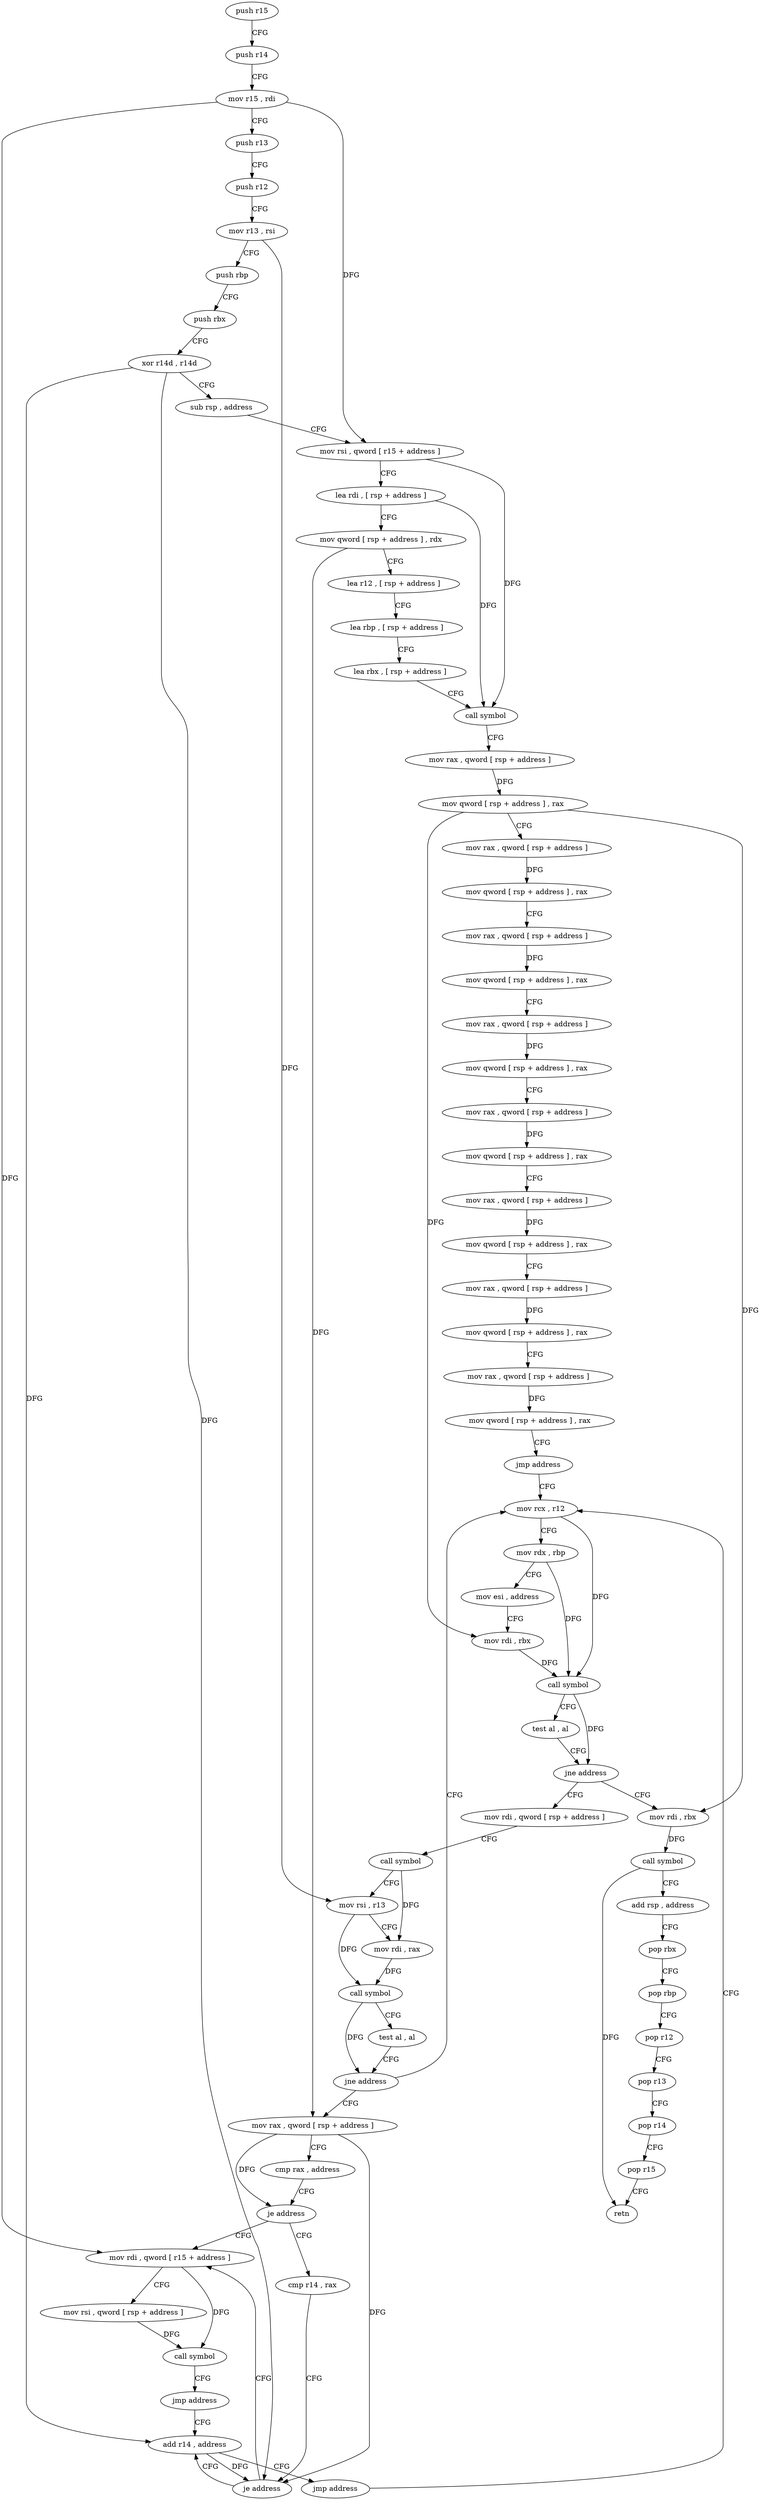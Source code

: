 digraph "func" {
"85920" [label = "push r15" ]
"85922" [label = "push r14" ]
"85924" [label = "mov r15 , rdi" ]
"85927" [label = "push r13" ]
"85929" [label = "push r12" ]
"85931" [label = "mov r13 , rsi" ]
"85934" [label = "push rbp" ]
"85935" [label = "push rbx" ]
"85936" [label = "xor r14d , r14d" ]
"85939" [label = "sub rsp , address" ]
"85946" [label = "mov rsi , qword [ r15 + address ]" ]
"85950" [label = "lea rdi , [ rsp + address ]" ]
"85955" [label = "mov qword [ rsp + address ] , rdx" ]
"85960" [label = "lea r12 , [ rsp + address ]" ]
"85965" [label = "lea rbp , [ rsp + address ]" ]
"85970" [label = "lea rbx , [ rsp + address ]" ]
"85975" [label = "call symbol" ]
"85980" [label = "mov rax , qword [ rsp + address ]" ]
"85985" [label = "mov qword [ rsp + address ] , rax" ]
"85990" [label = "mov rax , qword [ rsp + address ]" ]
"85995" [label = "mov qword [ rsp + address ] , rax" ]
"86000" [label = "mov rax , qword [ rsp + address ]" ]
"86005" [label = "mov qword [ rsp + address ] , rax" ]
"86010" [label = "mov rax , qword [ rsp + address ]" ]
"86015" [label = "mov qword [ rsp + address ] , rax" ]
"86020" [label = "mov rax , qword [ rsp + address ]" ]
"86025" [label = "mov qword [ rsp + address ] , rax" ]
"86033" [label = "mov rax , qword [ rsp + address ]" ]
"86038" [label = "mov qword [ rsp + address ] , rax" ]
"86046" [label = "mov rax , qword [ rsp + address ]" ]
"86051" [label = "mov qword [ rsp + address ] , rax" ]
"86059" [label = "mov rax , qword [ rsp + address ]" ]
"86064" [label = "mov qword [ rsp + address ] , rax" ]
"86072" [label = "jmp address" ]
"86105" [label = "mov rcx , r12" ]
"86108" [label = "mov rdx , rbp" ]
"86111" [label = "mov esi , address" ]
"86116" [label = "mov rdi , rbx" ]
"86119" [label = "call symbol" ]
"86124" [label = "test al , al" ]
"86126" [label = "jne address" ]
"86080" [label = "mov rdi , qword [ rsp + address ]" ]
"86128" [label = "mov rdi , rbx" ]
"86085" [label = "call symbol" ]
"86090" [label = "mov rsi , r13" ]
"86093" [label = "mov rdi , rax" ]
"86096" [label = "call symbol" ]
"86101" [label = "test al , al" ]
"86103" [label = "jne address" ]
"86160" [label = "mov rax , qword [ rsp + address ]" ]
"86131" [label = "call symbol" ]
"86136" [label = "add rsp , address" ]
"86143" [label = "pop rbx" ]
"86144" [label = "pop rbp" ]
"86145" [label = "pop r12" ]
"86147" [label = "pop r13" ]
"86149" [label = "pop r14" ]
"86151" [label = "pop r15" ]
"86153" [label = "retn" ]
"86165" [label = "cmp rax , address" ]
"86169" [label = "je address" ]
"86192" [label = "mov rdi , qword [ r15 + address ]" ]
"86171" [label = "cmp r14 , rax" ]
"86196" [label = "mov rsi , qword [ rsp + address ]" ]
"86201" [label = "call symbol" ]
"86206" [label = "jmp address" ]
"86176" [label = "add r14 , address" ]
"86174" [label = "je address" ]
"86180" [label = "jmp address" ]
"85920" -> "85922" [ label = "CFG" ]
"85922" -> "85924" [ label = "CFG" ]
"85924" -> "85927" [ label = "CFG" ]
"85924" -> "85946" [ label = "DFG" ]
"85924" -> "86192" [ label = "DFG" ]
"85927" -> "85929" [ label = "CFG" ]
"85929" -> "85931" [ label = "CFG" ]
"85931" -> "85934" [ label = "CFG" ]
"85931" -> "86090" [ label = "DFG" ]
"85934" -> "85935" [ label = "CFG" ]
"85935" -> "85936" [ label = "CFG" ]
"85936" -> "85939" [ label = "CFG" ]
"85936" -> "86174" [ label = "DFG" ]
"85936" -> "86176" [ label = "DFG" ]
"85939" -> "85946" [ label = "CFG" ]
"85946" -> "85950" [ label = "CFG" ]
"85946" -> "85975" [ label = "DFG" ]
"85950" -> "85955" [ label = "CFG" ]
"85950" -> "85975" [ label = "DFG" ]
"85955" -> "85960" [ label = "CFG" ]
"85955" -> "86160" [ label = "DFG" ]
"85960" -> "85965" [ label = "CFG" ]
"85965" -> "85970" [ label = "CFG" ]
"85970" -> "85975" [ label = "CFG" ]
"85975" -> "85980" [ label = "CFG" ]
"85980" -> "85985" [ label = "DFG" ]
"85985" -> "85990" [ label = "CFG" ]
"85985" -> "86116" [ label = "DFG" ]
"85985" -> "86128" [ label = "DFG" ]
"85990" -> "85995" [ label = "DFG" ]
"85995" -> "86000" [ label = "CFG" ]
"86000" -> "86005" [ label = "DFG" ]
"86005" -> "86010" [ label = "CFG" ]
"86010" -> "86015" [ label = "DFG" ]
"86015" -> "86020" [ label = "CFG" ]
"86020" -> "86025" [ label = "DFG" ]
"86025" -> "86033" [ label = "CFG" ]
"86033" -> "86038" [ label = "DFG" ]
"86038" -> "86046" [ label = "CFG" ]
"86046" -> "86051" [ label = "DFG" ]
"86051" -> "86059" [ label = "CFG" ]
"86059" -> "86064" [ label = "DFG" ]
"86064" -> "86072" [ label = "CFG" ]
"86072" -> "86105" [ label = "CFG" ]
"86105" -> "86108" [ label = "CFG" ]
"86105" -> "86119" [ label = "DFG" ]
"86108" -> "86111" [ label = "CFG" ]
"86108" -> "86119" [ label = "DFG" ]
"86111" -> "86116" [ label = "CFG" ]
"86116" -> "86119" [ label = "DFG" ]
"86119" -> "86124" [ label = "CFG" ]
"86119" -> "86126" [ label = "DFG" ]
"86124" -> "86126" [ label = "CFG" ]
"86126" -> "86080" [ label = "CFG" ]
"86126" -> "86128" [ label = "CFG" ]
"86080" -> "86085" [ label = "CFG" ]
"86128" -> "86131" [ label = "DFG" ]
"86085" -> "86090" [ label = "CFG" ]
"86085" -> "86093" [ label = "DFG" ]
"86090" -> "86093" [ label = "CFG" ]
"86090" -> "86096" [ label = "DFG" ]
"86093" -> "86096" [ label = "DFG" ]
"86096" -> "86101" [ label = "CFG" ]
"86096" -> "86103" [ label = "DFG" ]
"86101" -> "86103" [ label = "CFG" ]
"86103" -> "86160" [ label = "CFG" ]
"86103" -> "86105" [ label = "CFG" ]
"86160" -> "86165" [ label = "CFG" ]
"86160" -> "86169" [ label = "DFG" ]
"86160" -> "86174" [ label = "DFG" ]
"86131" -> "86136" [ label = "CFG" ]
"86131" -> "86153" [ label = "DFG" ]
"86136" -> "86143" [ label = "CFG" ]
"86143" -> "86144" [ label = "CFG" ]
"86144" -> "86145" [ label = "CFG" ]
"86145" -> "86147" [ label = "CFG" ]
"86147" -> "86149" [ label = "CFG" ]
"86149" -> "86151" [ label = "CFG" ]
"86151" -> "86153" [ label = "CFG" ]
"86165" -> "86169" [ label = "CFG" ]
"86169" -> "86192" [ label = "CFG" ]
"86169" -> "86171" [ label = "CFG" ]
"86192" -> "86196" [ label = "CFG" ]
"86192" -> "86201" [ label = "DFG" ]
"86171" -> "86174" [ label = "CFG" ]
"86196" -> "86201" [ label = "DFG" ]
"86201" -> "86206" [ label = "CFG" ]
"86206" -> "86176" [ label = "CFG" ]
"86176" -> "86180" [ label = "CFG" ]
"86176" -> "86174" [ label = "DFG" ]
"86174" -> "86192" [ label = "CFG" ]
"86174" -> "86176" [ label = "CFG" ]
"86180" -> "86105" [ label = "CFG" ]
}
